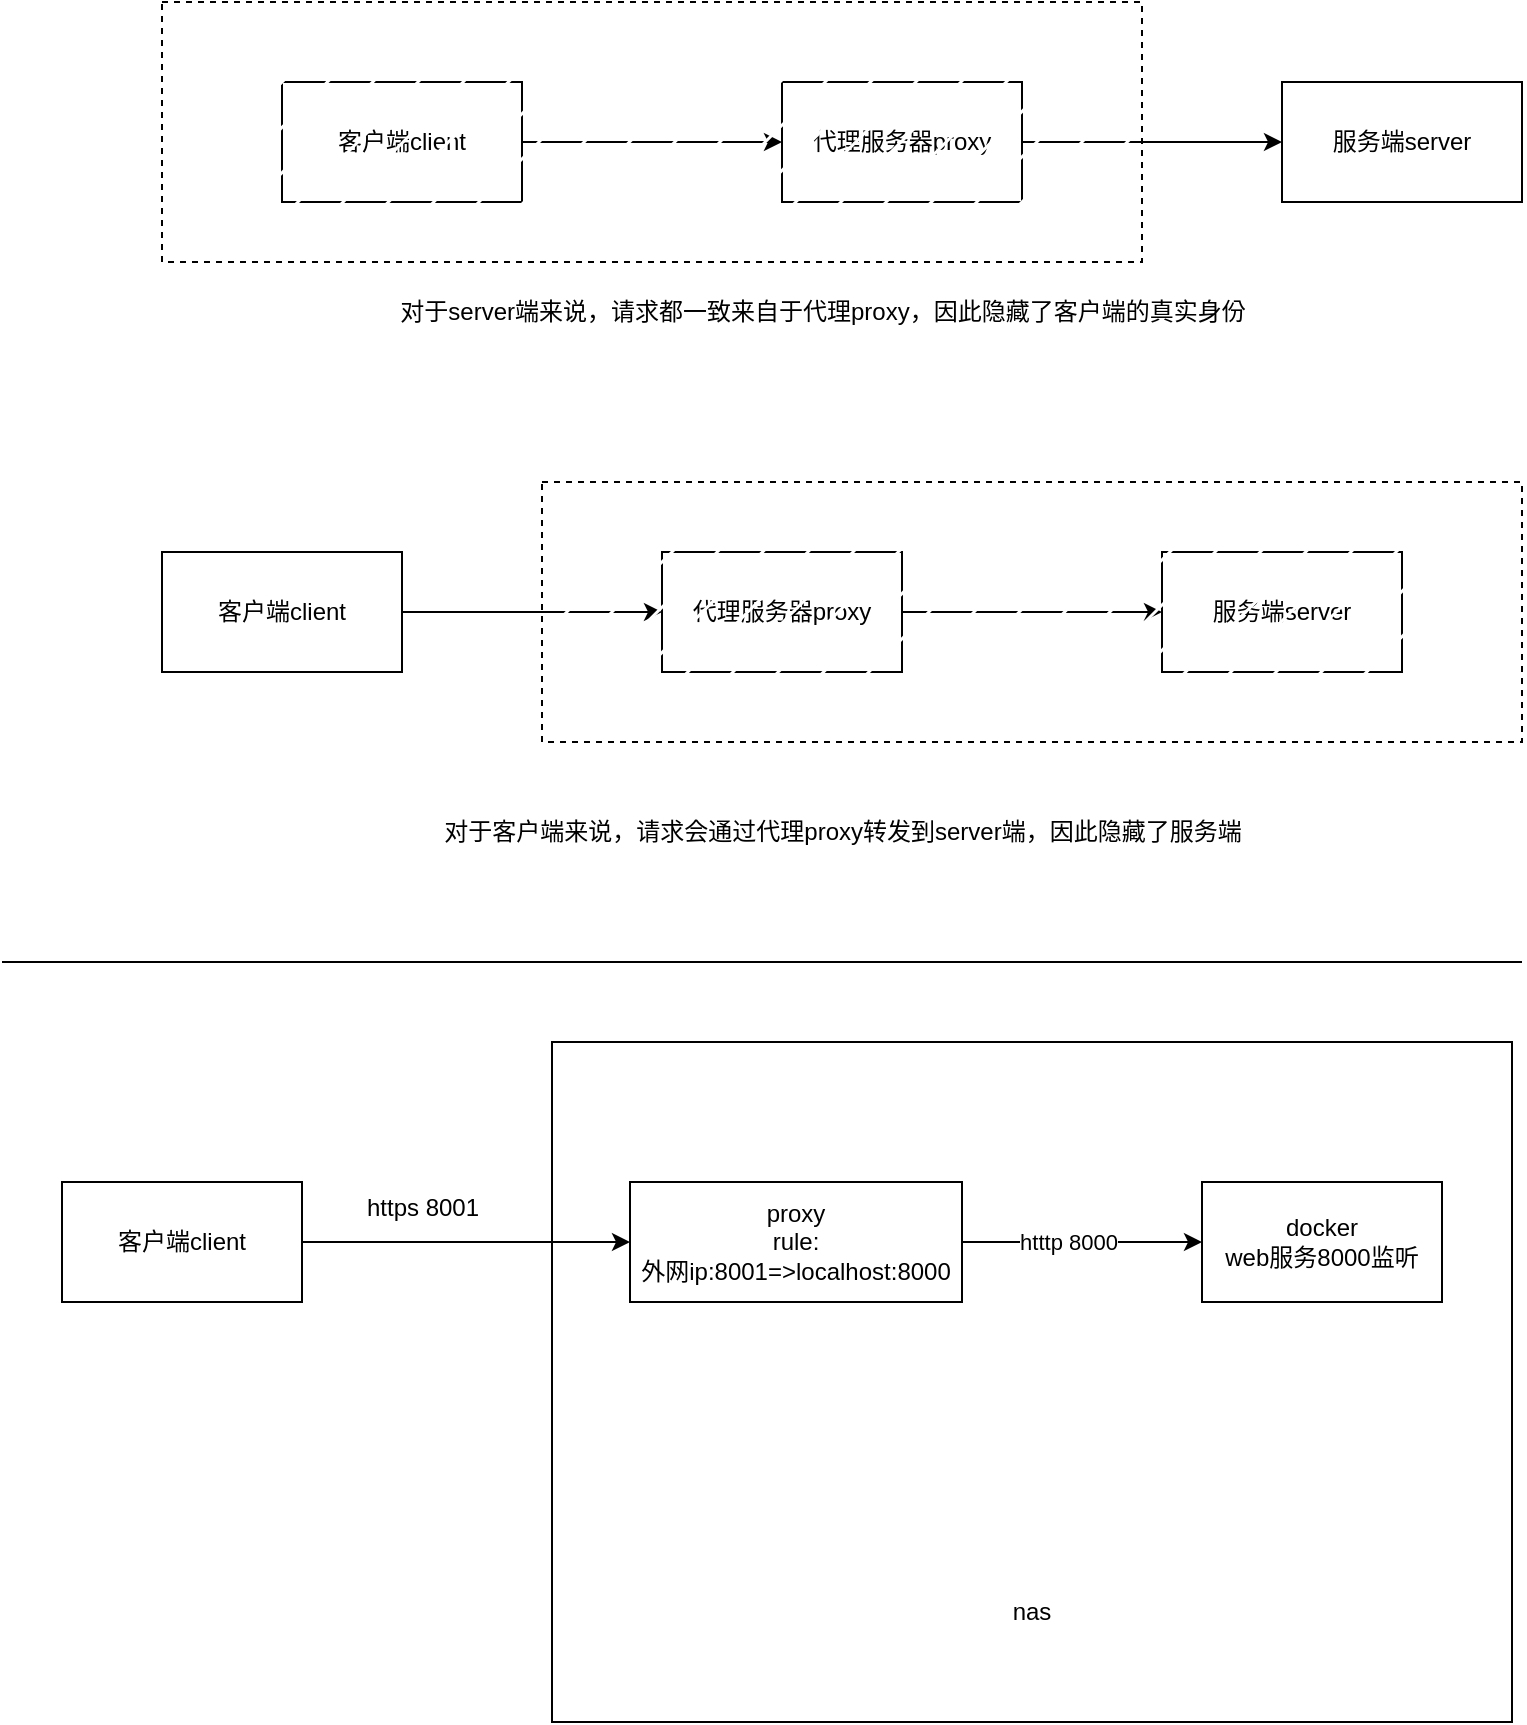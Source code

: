 <mxfile version="22.0.8" type="github">
  <diagram name="第 1 页" id="gK5NTp8SZCyf67gfucFM">
    <mxGraphModel dx="936" dy="538" grid="1" gridSize="10" guides="1" tooltips="1" connect="1" arrows="1" fold="1" page="1" pageScale="1" pageWidth="827" pageHeight="1169" math="0" shadow="0">
      <root>
        <mxCell id="0" />
        <mxCell id="1" parent="0" />
        <mxCell id="0ZI8QtbClrWlwTJy2sC6-4" style="edgeStyle=orthogonalEdgeStyle;rounded=0;orthogonalLoop=1;jettySize=auto;html=1;exitX=1;exitY=0.5;exitDx=0;exitDy=0;" edge="1" parent="1" source="0ZI8QtbClrWlwTJy2sC6-1" target="0ZI8QtbClrWlwTJy2sC6-2">
          <mxGeometry relative="1" as="geometry" />
        </mxCell>
        <mxCell id="0ZI8QtbClrWlwTJy2sC6-1" value="客户端client" style="rounded=0;whiteSpace=wrap;html=1;" vertex="1" parent="1">
          <mxGeometry x="180" y="40" width="120" height="60" as="geometry" />
        </mxCell>
        <mxCell id="0ZI8QtbClrWlwTJy2sC6-5" style="edgeStyle=orthogonalEdgeStyle;rounded=0;orthogonalLoop=1;jettySize=auto;html=1;exitX=1;exitY=0.5;exitDx=0;exitDy=0;" edge="1" parent="1" source="0ZI8QtbClrWlwTJy2sC6-2" target="0ZI8QtbClrWlwTJy2sC6-3">
          <mxGeometry relative="1" as="geometry" />
        </mxCell>
        <mxCell id="0ZI8QtbClrWlwTJy2sC6-2" value="代理服务器proxy" style="rounded=0;whiteSpace=wrap;html=1;" vertex="1" parent="1">
          <mxGeometry x="430" y="40" width="120" height="60" as="geometry" />
        </mxCell>
        <mxCell id="0ZI8QtbClrWlwTJy2sC6-3" value="服务端server" style="whiteSpace=wrap;html=1;" vertex="1" parent="1">
          <mxGeometry x="680" y="40" width="120" height="60" as="geometry" />
        </mxCell>
        <mxCell id="0ZI8QtbClrWlwTJy2sC6-6" value="对于server端来说，请求都一致来自于代理proxy，因此隐藏了客户端的真实身份" style="text;html=1;align=center;verticalAlign=middle;resizable=0;points=[];autosize=1;strokeColor=none;fillColor=none;" vertex="1" parent="1">
          <mxGeometry x="225" y="140" width="450" height="30" as="geometry" />
        </mxCell>
        <mxCell id="0ZI8QtbClrWlwTJy2sC6-8" value="" style="rounded=0;whiteSpace=wrap;html=1;dashed=1;fillStyle=hatch;" vertex="1" parent="1">
          <mxGeometry x="120" width="490" height="130" as="geometry" />
        </mxCell>
        <mxCell id="0ZI8QtbClrWlwTJy2sC6-9" style="edgeStyle=orthogonalEdgeStyle;rounded=0;orthogonalLoop=1;jettySize=auto;html=1;exitX=1;exitY=0.5;exitDx=0;exitDy=0;" edge="1" parent="1" source="0ZI8QtbClrWlwTJy2sC6-10" target="0ZI8QtbClrWlwTJy2sC6-12">
          <mxGeometry relative="1" as="geometry" />
        </mxCell>
        <mxCell id="0ZI8QtbClrWlwTJy2sC6-10" value="客户端client" style="rounded=0;whiteSpace=wrap;html=1;" vertex="1" parent="1">
          <mxGeometry x="120" y="275" width="120" height="60" as="geometry" />
        </mxCell>
        <mxCell id="0ZI8QtbClrWlwTJy2sC6-11" style="edgeStyle=orthogonalEdgeStyle;rounded=0;orthogonalLoop=1;jettySize=auto;html=1;exitX=1;exitY=0.5;exitDx=0;exitDy=0;" edge="1" parent="1" source="0ZI8QtbClrWlwTJy2sC6-12" target="0ZI8QtbClrWlwTJy2sC6-13">
          <mxGeometry relative="1" as="geometry" />
        </mxCell>
        <mxCell id="0ZI8QtbClrWlwTJy2sC6-12" value="代理服务器proxy" style="rounded=0;whiteSpace=wrap;html=1;" vertex="1" parent="1">
          <mxGeometry x="370" y="275" width="120" height="60" as="geometry" />
        </mxCell>
        <mxCell id="0ZI8QtbClrWlwTJy2sC6-13" value="服务端server" style="whiteSpace=wrap;html=1;" vertex="1" parent="1">
          <mxGeometry x="620" y="275" width="120" height="60" as="geometry" />
        </mxCell>
        <mxCell id="0ZI8QtbClrWlwTJy2sC6-14" value="" style="rounded=0;whiteSpace=wrap;html=1;dashed=1;fillStyle=hatch;" vertex="1" parent="1">
          <mxGeometry x="310" y="240" width="490" height="130" as="geometry" />
        </mxCell>
        <mxCell id="0ZI8QtbClrWlwTJy2sC6-16" value="对于客户端来说，请求会通过代理proxy转发到server端，因此隐藏了服务端" style="text;html=1;align=center;verticalAlign=middle;resizable=0;points=[];autosize=1;strokeColor=none;fillColor=none;" vertex="1" parent="1">
          <mxGeometry x="250" y="400" width="420" height="30" as="geometry" />
        </mxCell>
        <mxCell id="0ZI8QtbClrWlwTJy2sC6-17" value="&lt;br&gt;&lt;br&gt;&lt;br&gt;&lt;br&gt;&lt;br&gt;&lt;br&gt;&lt;br&gt;&lt;br&gt;&lt;br&gt;&lt;br&gt;&lt;br&gt;&lt;br&gt;&lt;br&gt;&lt;br&gt;&lt;br&gt;&lt;br&gt;nas" style="rounded=0;whiteSpace=wrap;html=1;" vertex="1" parent="1">
          <mxGeometry x="315" y="520" width="480" height="340" as="geometry" />
        </mxCell>
        <mxCell id="0ZI8QtbClrWlwTJy2sC6-29" style="edgeStyle=orthogonalEdgeStyle;rounded=0;orthogonalLoop=1;jettySize=auto;html=1;exitX=1;exitY=0.5;exitDx=0;exitDy=0;" edge="1" parent="1" source="0ZI8QtbClrWlwTJy2sC6-18" target="0ZI8QtbClrWlwTJy2sC6-21">
          <mxGeometry relative="1" as="geometry" />
        </mxCell>
        <mxCell id="0ZI8QtbClrWlwTJy2sC6-31" value="htttp 8000" style="edgeLabel;html=1;align=center;verticalAlign=middle;resizable=0;points=[];" vertex="1" connectable="0" parent="0ZI8QtbClrWlwTJy2sC6-29">
          <mxGeometry x="-0.416" y="-3" relative="1" as="geometry">
            <mxPoint x="18" y="-3" as="offset" />
          </mxGeometry>
        </mxCell>
        <mxCell id="0ZI8QtbClrWlwTJy2sC6-18" value="proxy&lt;br&gt;rule:&lt;br&gt;外网ip:8001=&amp;gt;localhost:8000" style="rounded=0;whiteSpace=wrap;html=1;" vertex="1" parent="1">
          <mxGeometry x="354" y="590" width="166" height="60" as="geometry" />
        </mxCell>
        <mxCell id="0ZI8QtbClrWlwTJy2sC6-21" value="docker&lt;br&gt;web服务8000监听" style="rounded=0;whiteSpace=wrap;html=1;" vertex="1" parent="1">
          <mxGeometry x="640" y="590" width="120" height="60" as="geometry" />
        </mxCell>
        <mxCell id="0ZI8QtbClrWlwTJy2sC6-27" style="edgeStyle=orthogonalEdgeStyle;rounded=0;orthogonalLoop=1;jettySize=auto;html=1;exitX=1;exitY=0.5;exitDx=0;exitDy=0;entryX=0;entryY=0.5;entryDx=0;entryDy=0;" edge="1" parent="1" source="0ZI8QtbClrWlwTJy2sC6-22" target="0ZI8QtbClrWlwTJy2sC6-18">
          <mxGeometry relative="1" as="geometry" />
        </mxCell>
        <mxCell id="0ZI8QtbClrWlwTJy2sC6-22" value="客户端client" style="rounded=0;whiteSpace=wrap;html=1;" vertex="1" parent="1">
          <mxGeometry x="70" y="590" width="120" height="60" as="geometry" />
        </mxCell>
        <mxCell id="0ZI8QtbClrWlwTJy2sC6-26" value="" style="endArrow=none;html=1;rounded=0;" edge="1" parent="1">
          <mxGeometry width="50" height="50" relative="1" as="geometry">
            <mxPoint x="40" y="480" as="sourcePoint" />
            <mxPoint x="800" y="480" as="targetPoint" />
          </mxGeometry>
        </mxCell>
        <mxCell id="0ZI8QtbClrWlwTJy2sC6-28" value="https 8001" style="text;html=1;align=center;verticalAlign=middle;resizable=0;points=[];autosize=1;strokeColor=none;fillColor=none;" vertex="1" parent="1">
          <mxGeometry x="210" y="588" width="80" height="30" as="geometry" />
        </mxCell>
      </root>
    </mxGraphModel>
  </diagram>
</mxfile>
